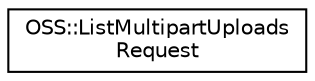 digraph "类继承关系图"
{
  edge [fontname="Helvetica",fontsize="10",labelfontname="Helvetica",labelfontsize="10"];
  node [fontname="Helvetica",fontsize="10",shape=record];
  rankdir="LR";
  Node1 [label="OSS::ListMultipartUploads\lRequest",height=0.2,width=0.4,color="black", fillcolor="white", style="filled",URL="$class_o_s_s_1_1_list_multipart_uploads_request.html"];
}
